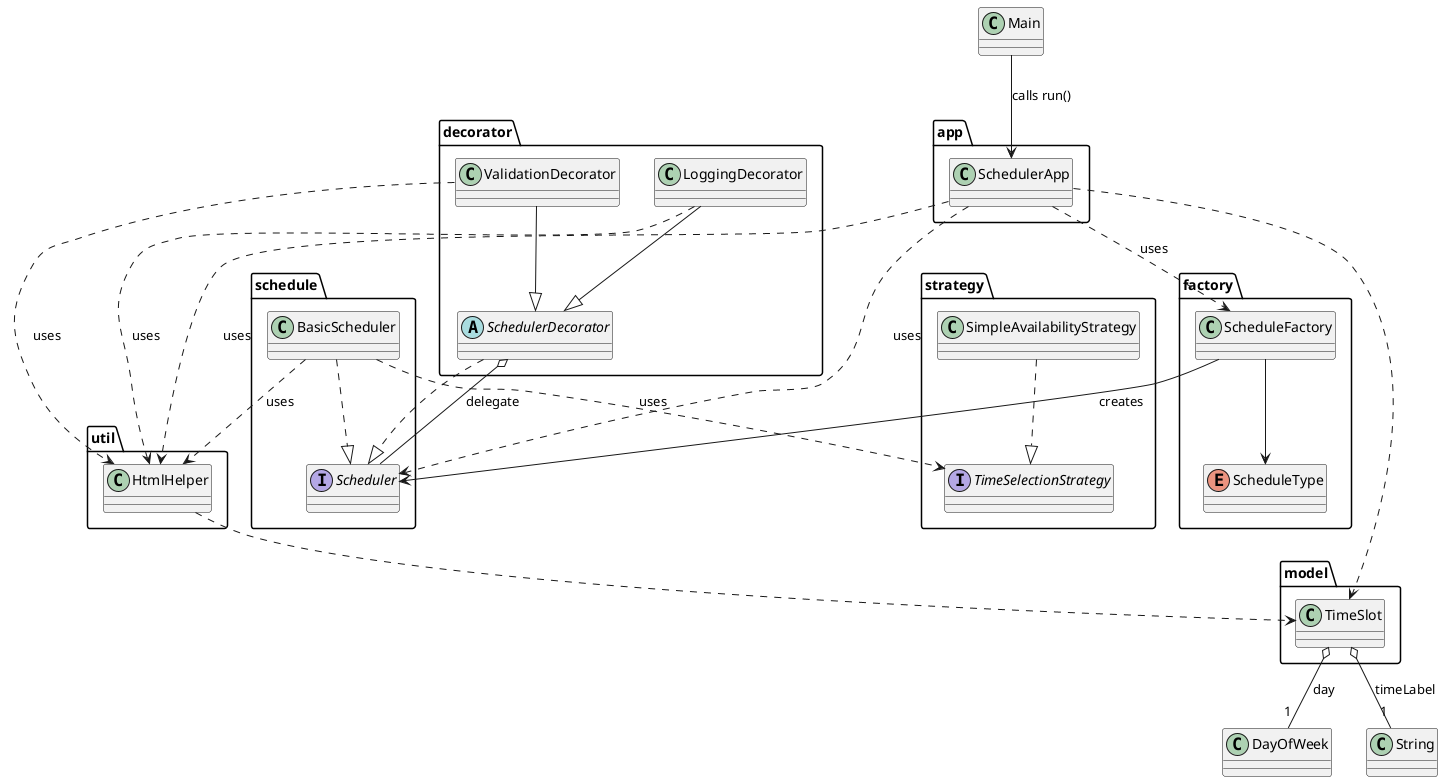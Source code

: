 @startuml SEDSHW2G6

' --- Packages ---
package app {
    class SchedulerApp
}


    class Main


package factory {
    class ScheduleFactory
    enum ScheduleType
}

package schedule {
    interface Scheduler
    class BasicScheduler
}

package model {
    class TimeSlot
}

package strategy {
    interface TimeSelectionStrategy
    class SimpleAvailabilityStrategy
}

package decorator {
    abstract class SchedulerDecorator
    class LoggingDecorator
    class ValidationDecorator
}

package util {
    class HtmlHelper
}

' --- Main Flow ---
Main --> SchedulerApp : calls run()

' --- Factory Pattern ---
SchedulerApp ..> ScheduleFactory : uses
ScheduleFactory --> Scheduler : creates
ScheduleFactory --> ScheduleType

' --- Strategy Pattern ---
BasicScheduler ..> TimeSelectionStrategy : uses
SimpleAvailabilityStrategy ..|> TimeSelectionStrategy

' --- Scheduler interface ---
BasicScheduler ..|> Scheduler
SchedulerDecorator ..|> Scheduler
LoggingDecorator --|> SchedulerDecorator
ValidationDecorator --|> SchedulerDecorator

' --- Decorator Pattern ---
SchedulerDecorator o-- Scheduler : delegate

' --- SchedulerApp relations ---
SchedulerApp ..> Scheduler : uses
SchedulerApp ..> HtmlHelper : uses
SchedulerApp ..> TimeSlot

' --- Helper and Model ---
HtmlHelper ..> TimeSlot

' --- Schedule logic ---
BasicScheduler ..> HtmlHelper : uses
ValidationDecorator ..> HtmlHelper : uses
LoggingDecorator ..> HtmlHelper : uses

' --- Data relationships ---
TimeSlot o-- "1" DayOfWeek : day
TimeSlot o-- "1" String : timeLabel

@enduml
